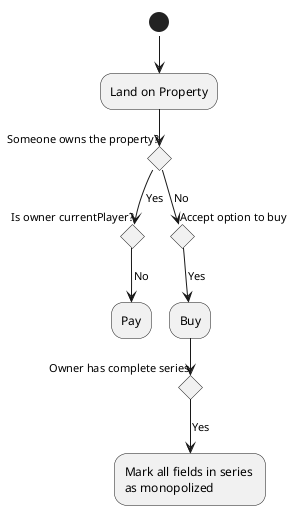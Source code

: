 @startuml
!pragma layout smetana
(*)  --> "Land on Property"

 If "Someone owns the property?" then

  --> [Yes] If "Is owner currentPlayer?" then

     --> [No] "Pay"
      Endif
  else
   --> [No] If "Accept option to buy"
          --> [Yes] "Buy"
           If "Owner has complete series"
           -->  [Yes] Mark all fields in series \nas monopolized
          Endif
        Endif
  Endif




@enduml